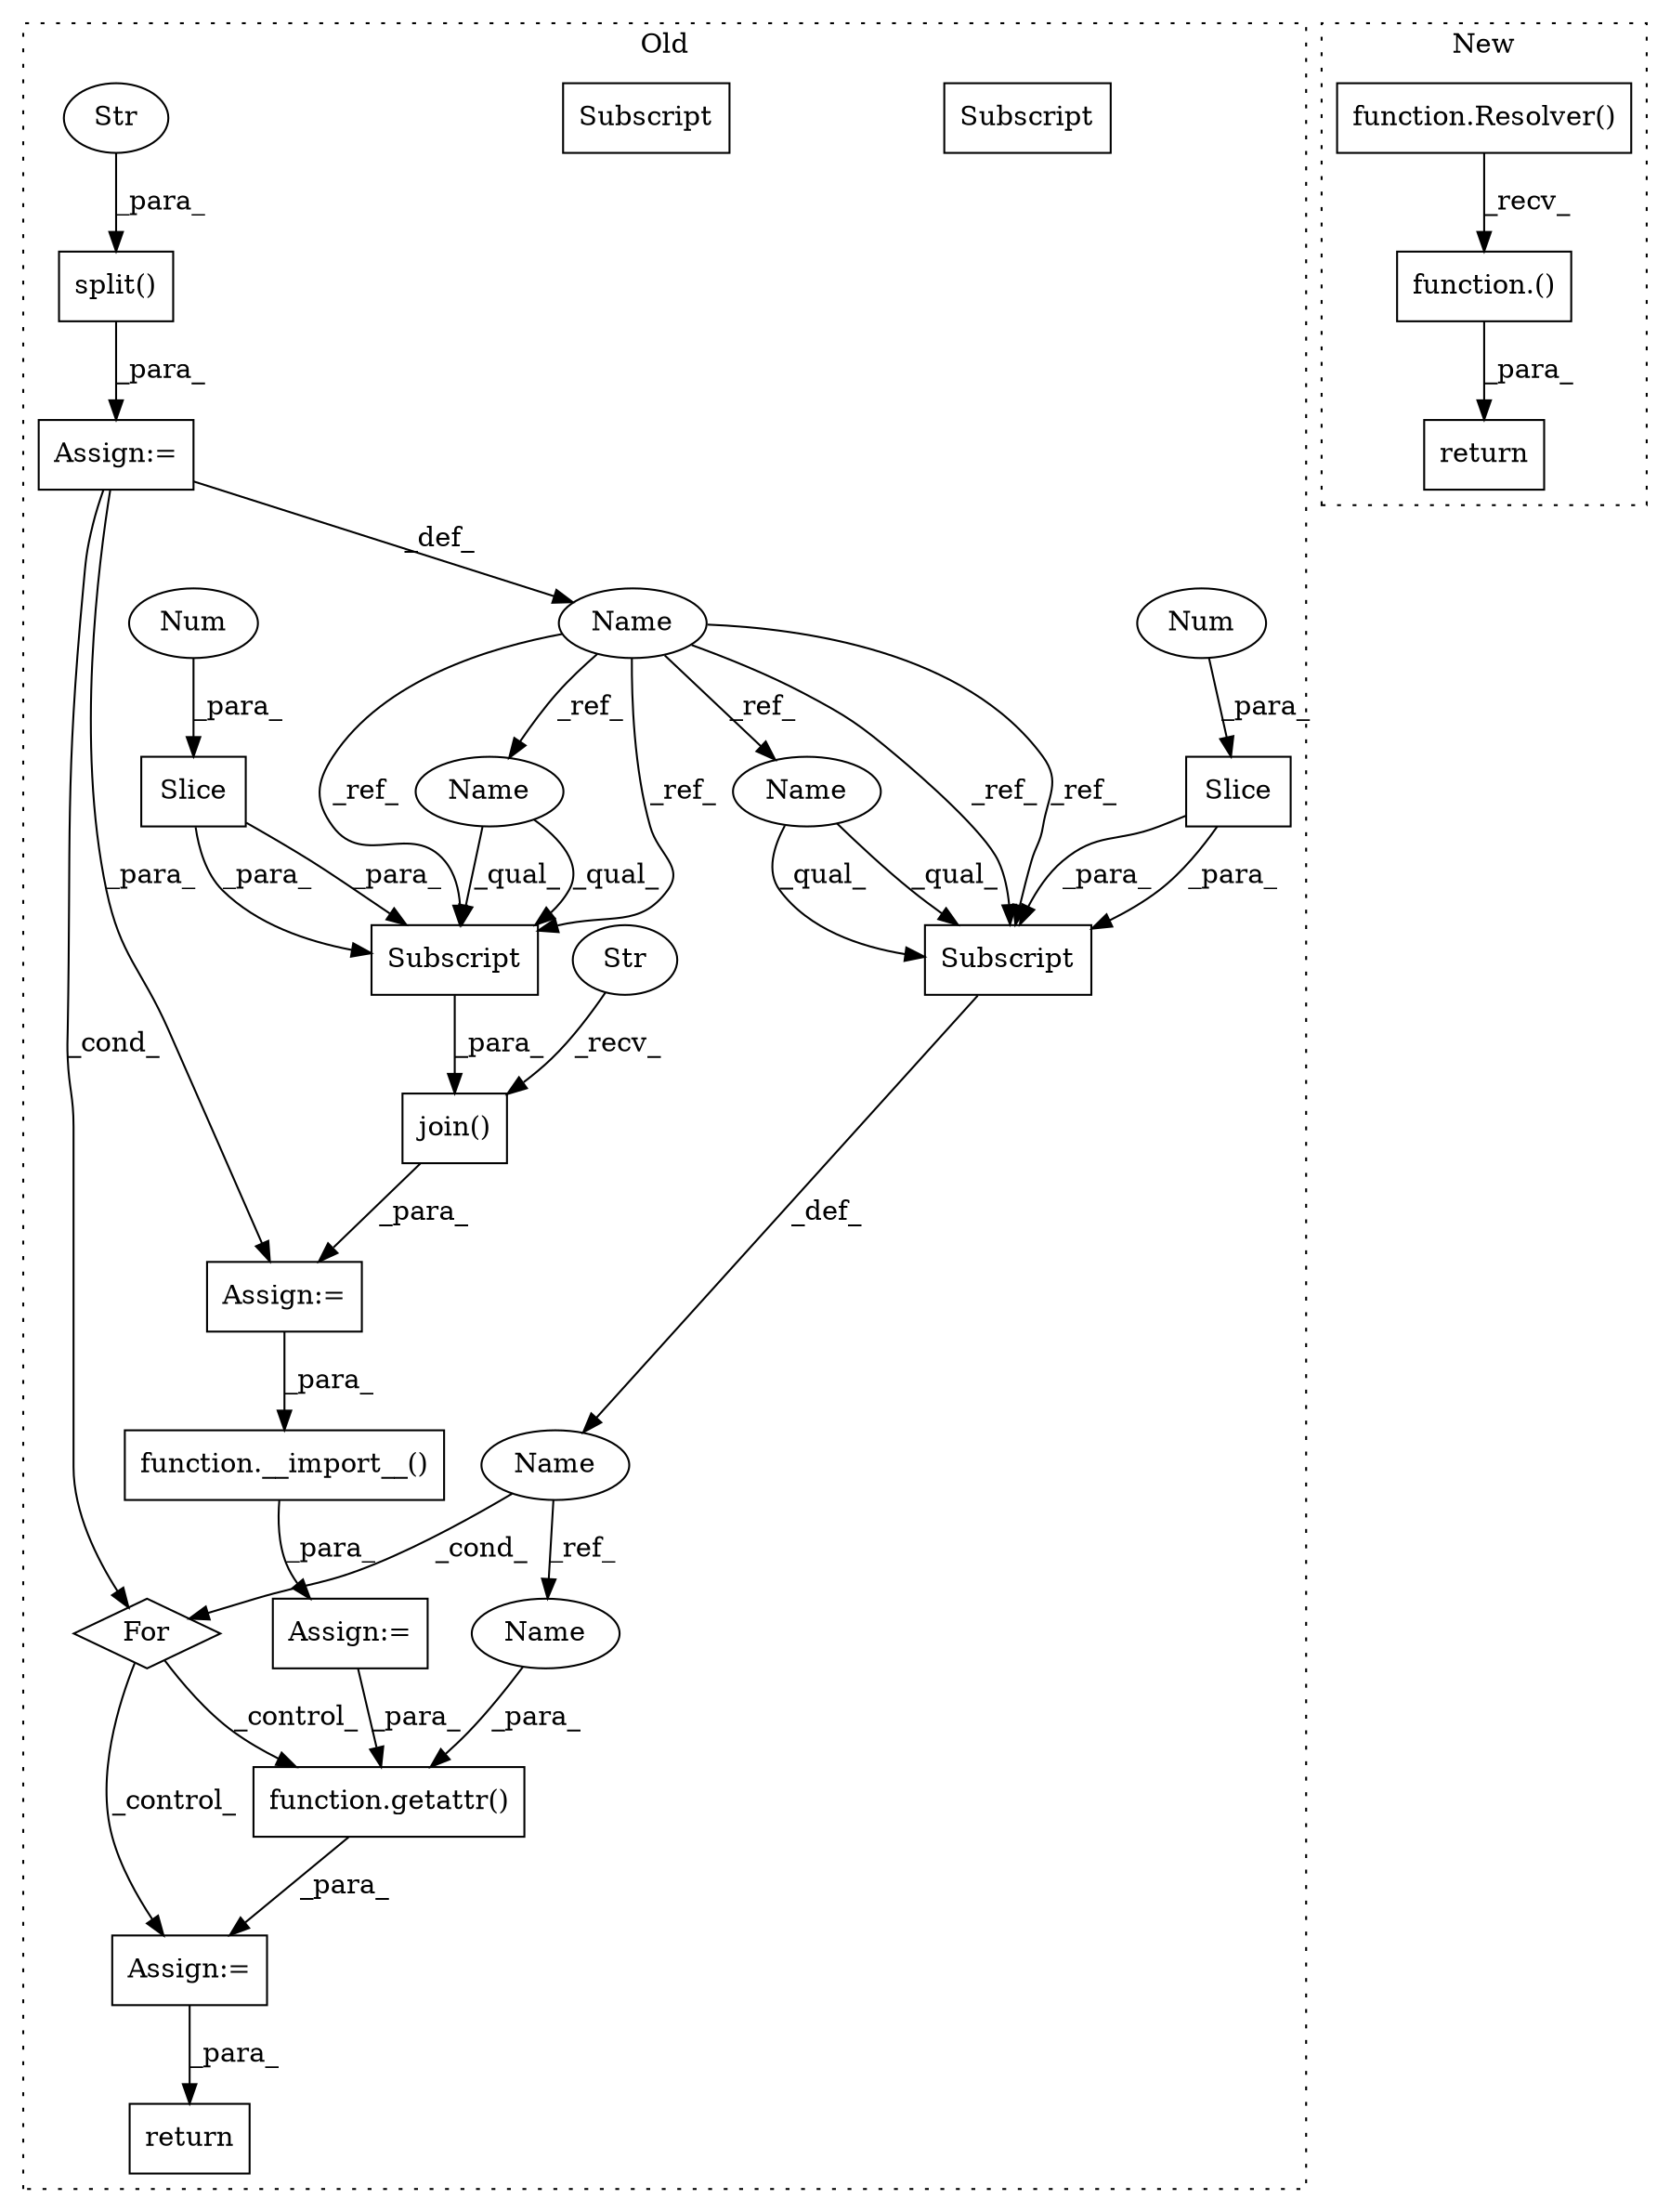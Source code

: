 digraph G {
subgraph cluster0 {
1 [label="join()" a="75" s="602,621" l="9,1" shape="box"];
3 [label="Str" a="66" s="602" l="3" shape="ellipse"];
4 [label="Subscript" a="63" s="611,0" l="10,0" shape="box"];
5 [label="Slice" a="80" s="617" l="3" shape="box"];
6 [label="Num" a="76" s="618" l="2" shape="ellipse"];
7 [label="Name" a="87" s="561" l="5" shape="ellipse"];
8 [label="Assign:=" a="68" s="566" l="3" shape="box"];
9 [label="Subscript" a="63" s="674,0" l="9,0" shape="box"];
10 [label="function.__import__()" a="75" s="635,652" l="11,1" shape="box"];
11 [label="function.getattr()" a="75" s="701,716" l="8,1" shape="box"];
12 [label="split()" a="75" s="569,583" l="11,1" shape="box"];
13 [label="Str" a="66" s="580" l="3" shape="ellipse"];
14 [label="Slice" a="80" s="680" l="2" shape="box"];
15 [label="Name" a="87" s="666" l="4" shape="ellipse"];
16 [label="For" a="107" s="662,683" l="4,14" shape="diamond"];
18 [label="Num" a="76" s="680" l="1" shape="ellipse"];
19 [label="Assign:=" a="68" s="698" l="3" shape="box"];
20 [label="Assign:=" a="68" s="599" l="3" shape="box"];
21 [label="Assign:=" a="68" s="632" l="3" shape="box"];
22 [label="return" a="93" s="727" l="7" shape="box"];
24 [label="Name" a="87" s="712" l="4" shape="ellipse"];
25 [label="Name" a="87" s="611" l="5" shape="ellipse"];
26 [label="Name" a="87" s="674" l="5" shape="ellipse"];
27 [label="Subscript" a="63" s="611,0" l="10,0" shape="box"];
28 [label="Subscript" a="63" s="674,0" l="9,0" shape="box"];
label = "Old";
style="dotted";
}
subgraph cluster1 {
2 [label="function.()" a="75" s="598,613" l="11,1" shape="box"];
17 [label="function.Resolver()" a="75" s="598" l="10" shape="box"];
23 [label="return" a="93" s="591" l="7" shape="box"];
label = "New";
style="dotted";
}
1 -> 20 [label="_para_"];
2 -> 23 [label="_para_"];
3 -> 1 [label="_recv_"];
5 -> 27 [label="_para_"];
5 -> 27 [label="_para_"];
6 -> 5 [label="_para_"];
7 -> 26 [label="_ref_"];
7 -> 28 [label="_ref_"];
7 -> 27 [label="_ref_"];
7 -> 25 [label="_ref_"];
7 -> 27 [label="_ref_"];
7 -> 28 [label="_ref_"];
8 -> 7 [label="_def_"];
8 -> 20 [label="_para_"];
8 -> 16 [label="_cond_"];
10 -> 21 [label="_para_"];
11 -> 19 [label="_para_"];
12 -> 8 [label="_para_"];
13 -> 12 [label="_para_"];
14 -> 28 [label="_para_"];
14 -> 28 [label="_para_"];
15 -> 16 [label="_cond_"];
15 -> 24 [label="_ref_"];
16 -> 19 [label="_control_"];
16 -> 11 [label="_control_"];
17 -> 2 [label="_recv_"];
18 -> 14 [label="_para_"];
19 -> 22 [label="_para_"];
20 -> 10 [label="_para_"];
21 -> 11 [label="_para_"];
24 -> 11 [label="_para_"];
25 -> 27 [label="_qual_"];
25 -> 27 [label="_qual_"];
26 -> 28 [label="_qual_"];
26 -> 28 [label="_qual_"];
27 -> 1 [label="_para_"];
28 -> 15 [label="_def_"];
}